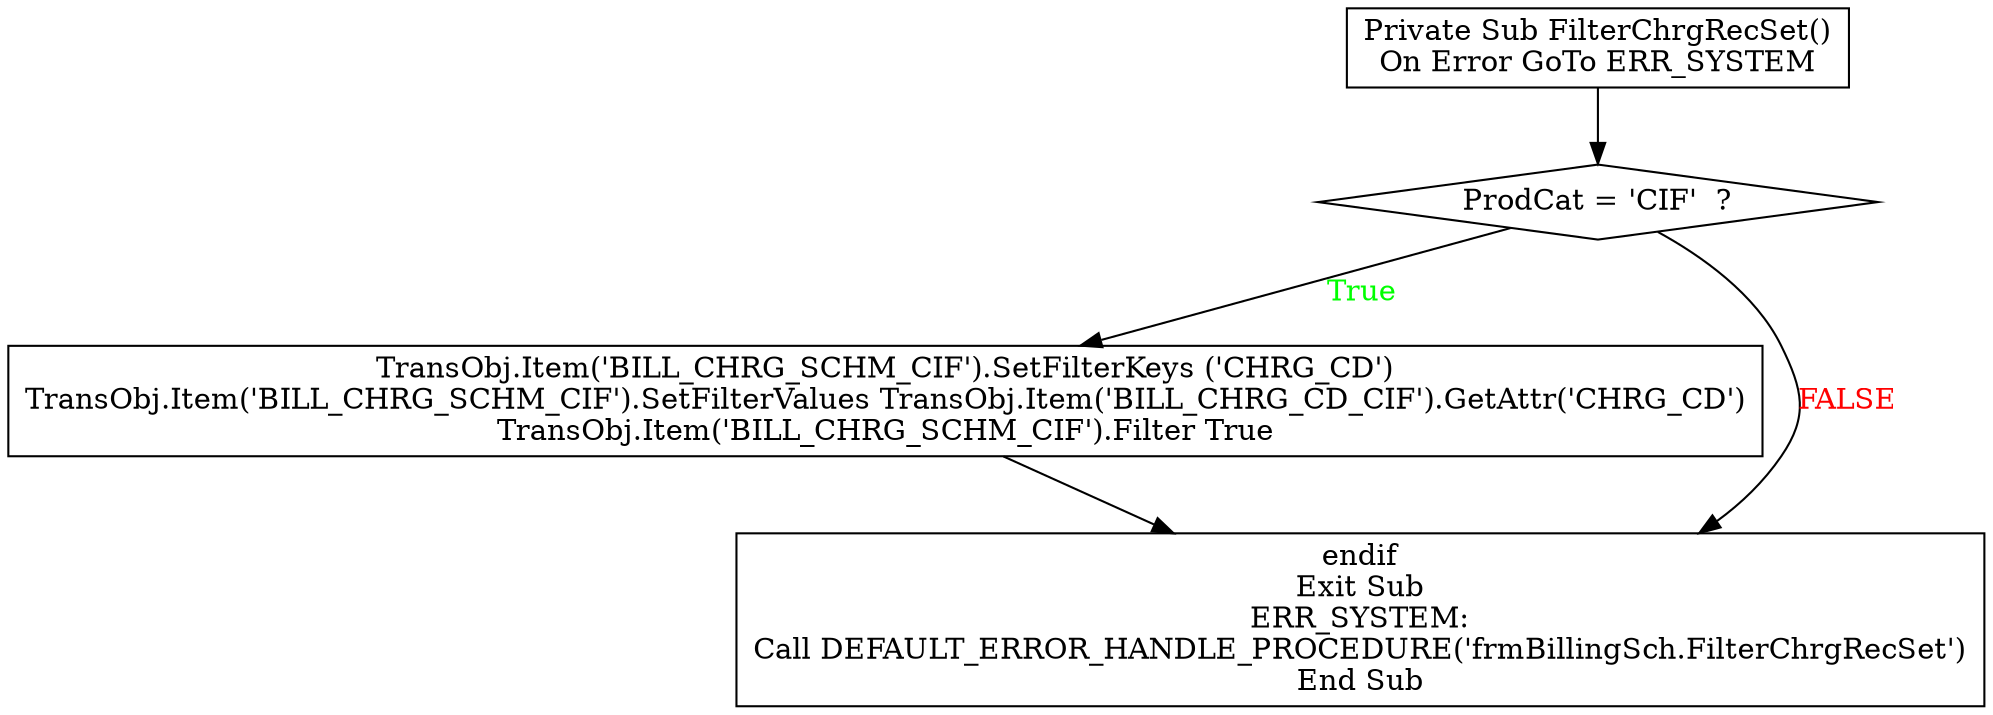digraph G{
Node_1 [ label ="Private Sub FilterChrgRecSet()\nOn Error GoTo ERR_SYSTEM",shape="box"];
Node_2 [ label ="ProdCat = 'CIF'  ?",shape="diamond"];
Node_3 [ label ="TransObj.Item('BILL_CHRG_SCHM_CIF').SetFilterKeys ('CHRG_CD')\nTransObj.Item('BILL_CHRG_SCHM_CIF').SetFilterValues TransObj.Item('BILL_CHRG_CD_CIF').GetAttr('CHRG_CD')\nTransObj.Item('BILL_CHRG_SCHM_CIF').Filter True",shape="box"];
Node_4 [ label ="endif\nExit Sub\nERR_SYSTEM:\nCall DEFAULT_ERROR_HANDLE_PROCEDURE('frmBillingSch.FilterChrgRecSet')\nEnd Sub",shape="box"];
Node_2 -> Node_3 [label="True",fontcolor="GREEN"];
Node_1 -> Node_2;
Node_2 -> Node_4 [label="FALSE",fontcolor="RED"];
Node_3 -> Node_4;
}
